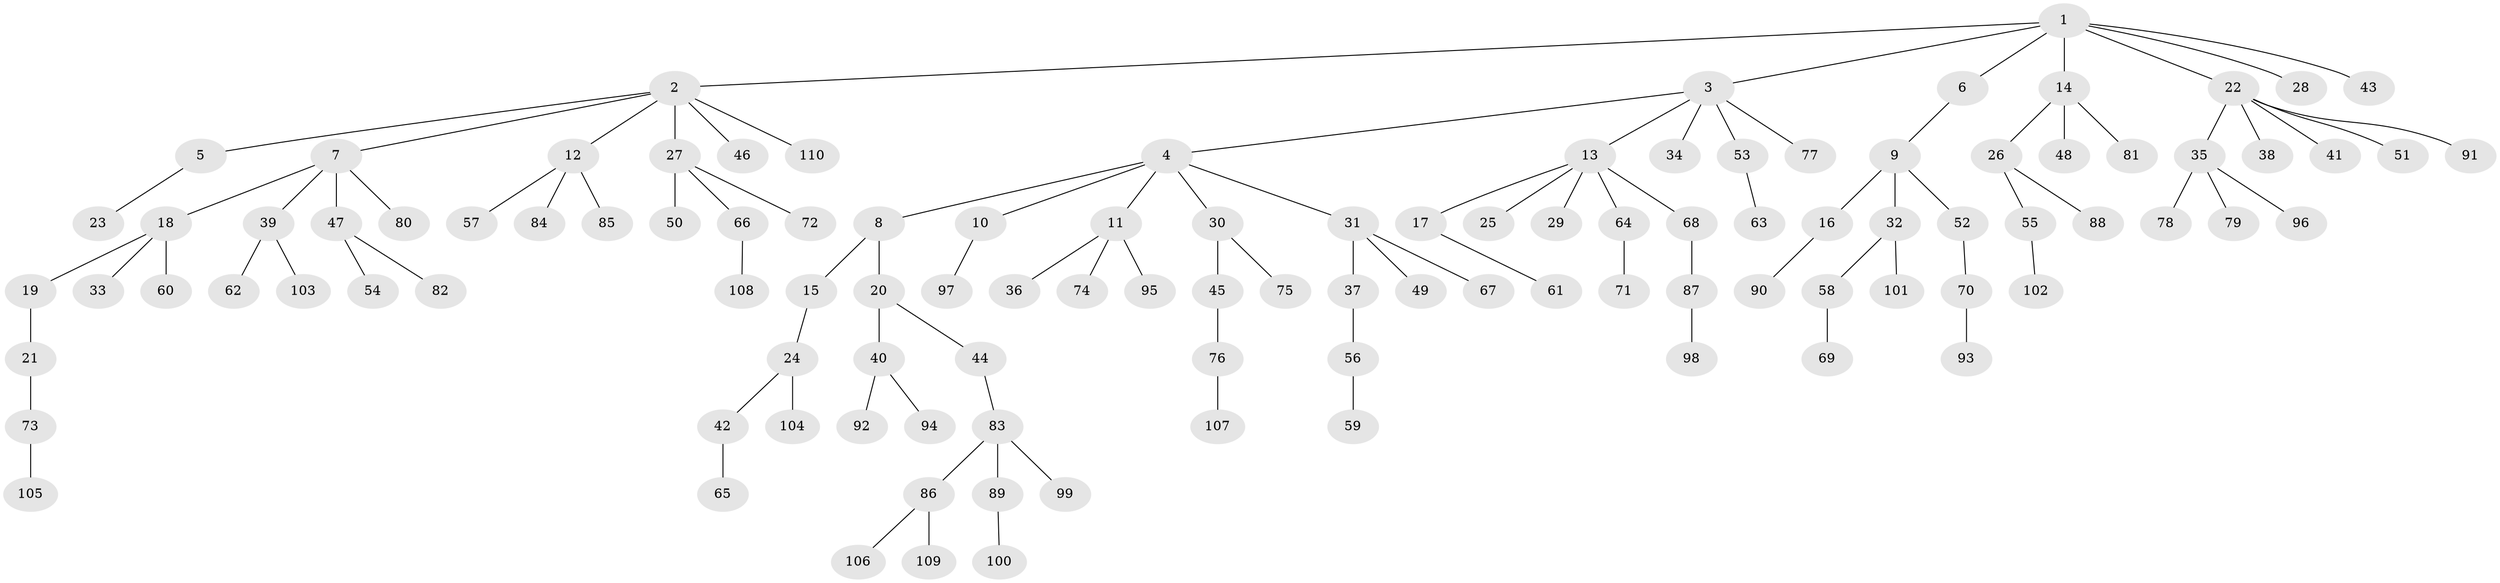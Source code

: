 // Generated by graph-tools (version 1.1) at 2025/52/03/09/25 04:52:30]
// undirected, 110 vertices, 109 edges
graph export_dot {
graph [start="1"]
  node [color=gray90,style=filled];
  1;
  2;
  3;
  4;
  5;
  6;
  7;
  8;
  9;
  10;
  11;
  12;
  13;
  14;
  15;
  16;
  17;
  18;
  19;
  20;
  21;
  22;
  23;
  24;
  25;
  26;
  27;
  28;
  29;
  30;
  31;
  32;
  33;
  34;
  35;
  36;
  37;
  38;
  39;
  40;
  41;
  42;
  43;
  44;
  45;
  46;
  47;
  48;
  49;
  50;
  51;
  52;
  53;
  54;
  55;
  56;
  57;
  58;
  59;
  60;
  61;
  62;
  63;
  64;
  65;
  66;
  67;
  68;
  69;
  70;
  71;
  72;
  73;
  74;
  75;
  76;
  77;
  78;
  79;
  80;
  81;
  82;
  83;
  84;
  85;
  86;
  87;
  88;
  89;
  90;
  91;
  92;
  93;
  94;
  95;
  96;
  97;
  98;
  99;
  100;
  101;
  102;
  103;
  104;
  105;
  106;
  107;
  108;
  109;
  110;
  1 -- 2;
  1 -- 3;
  1 -- 6;
  1 -- 14;
  1 -- 22;
  1 -- 28;
  1 -- 43;
  2 -- 5;
  2 -- 7;
  2 -- 12;
  2 -- 27;
  2 -- 46;
  2 -- 110;
  3 -- 4;
  3 -- 13;
  3 -- 34;
  3 -- 53;
  3 -- 77;
  4 -- 8;
  4 -- 10;
  4 -- 11;
  4 -- 30;
  4 -- 31;
  5 -- 23;
  6 -- 9;
  7 -- 18;
  7 -- 39;
  7 -- 47;
  7 -- 80;
  8 -- 15;
  8 -- 20;
  9 -- 16;
  9 -- 32;
  9 -- 52;
  10 -- 97;
  11 -- 36;
  11 -- 74;
  11 -- 95;
  12 -- 57;
  12 -- 84;
  12 -- 85;
  13 -- 17;
  13 -- 25;
  13 -- 29;
  13 -- 64;
  13 -- 68;
  14 -- 26;
  14 -- 48;
  14 -- 81;
  15 -- 24;
  16 -- 90;
  17 -- 61;
  18 -- 19;
  18 -- 33;
  18 -- 60;
  19 -- 21;
  20 -- 40;
  20 -- 44;
  21 -- 73;
  22 -- 35;
  22 -- 38;
  22 -- 41;
  22 -- 51;
  22 -- 91;
  24 -- 42;
  24 -- 104;
  26 -- 55;
  26 -- 88;
  27 -- 50;
  27 -- 66;
  27 -- 72;
  30 -- 45;
  30 -- 75;
  31 -- 37;
  31 -- 49;
  31 -- 67;
  32 -- 58;
  32 -- 101;
  35 -- 78;
  35 -- 79;
  35 -- 96;
  37 -- 56;
  39 -- 62;
  39 -- 103;
  40 -- 92;
  40 -- 94;
  42 -- 65;
  44 -- 83;
  45 -- 76;
  47 -- 54;
  47 -- 82;
  52 -- 70;
  53 -- 63;
  55 -- 102;
  56 -- 59;
  58 -- 69;
  64 -- 71;
  66 -- 108;
  68 -- 87;
  70 -- 93;
  73 -- 105;
  76 -- 107;
  83 -- 86;
  83 -- 89;
  83 -- 99;
  86 -- 106;
  86 -- 109;
  87 -- 98;
  89 -- 100;
}
